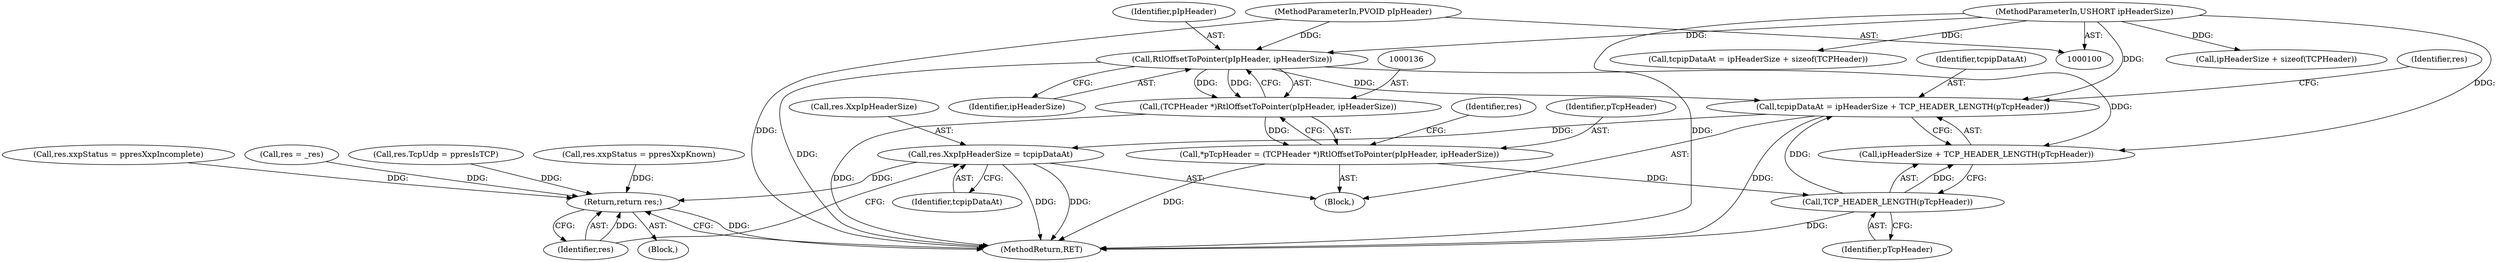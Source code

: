 digraph "0_kvm-guest-drivers-windows_fbfa4d1083ea84c5429992ca3e996d7d4fbc8238_1@integer" {
"1000145" [label="(Call,tcpipDataAt = ipHeaderSize + TCP_HEADER_LENGTH(pTcpHeader))"];
"1000137" [label="(Call,RtlOffsetToPointer(pIpHeader, ipHeaderSize))"];
"1000102" [label="(MethodParameterIn,PVOID pIpHeader)"];
"1000104" [label="(MethodParameterIn,USHORT ipHeaderSize)"];
"1000149" [label="(Call,TCP_HEADER_LENGTH(pTcpHeader))"];
"1000133" [label="(Call,*pTcpHeader = (TCPHeader *)RtlOffsetToPointer(pIpHeader, ipHeaderSize))"];
"1000135" [label="(Call,(TCPHeader *)RtlOffsetToPointer(pIpHeader, ipHeaderSize))"];
"1000151" [label="(Call,res.XxpIpHeaderSize = tcpipDataAt)"];
"1000165" [label="(Return,return res;)"];
"1000142" [label="(Identifier,res)"];
"1000149" [label="(Call,TCP_HEADER_LENGTH(pTcpHeader))"];
"1000139" [label="(Identifier,ipHeaderSize)"];
"1000111" [label="(Call,tcpipDataAt = ipHeaderSize + sizeof(TCPHeader))"];
"1000113" [label="(Call,ipHeaderSize + sizeof(TCPHeader))"];
"1000165" [label="(Return,return res;)"];
"1000105" [label="(Block,)"];
"1000167" [label="(MethodReturn,RET)"];
"1000134" [label="(Identifier,pTcpHeader)"];
"1000122" [label="(Call,res.TcpUdp = ppresIsTCP)"];
"1000155" [label="(Identifier,tcpipDataAt)"];
"1000104" [label="(MethodParameterIn,USHORT ipHeaderSize)"];
"1000140" [label="(Call,res.xxpStatus = ppresXxpKnown)"];
"1000102" [label="(MethodParameterIn,PVOID pIpHeader)"];
"1000147" [label="(Call,ipHeaderSize + TCP_HEADER_LENGTH(pTcpHeader))"];
"1000117" [label="(Call,res.xxpStatus = ppresXxpIncomplete)"];
"1000150" [label="(Identifier,pTcpHeader)"];
"1000135" [label="(Call,(TCPHeader *)RtlOffsetToPointer(pIpHeader, ipHeaderSize))"];
"1000166" [label="(Identifier,res)"];
"1000133" [label="(Call,*pTcpHeader = (TCPHeader *)RtlOffsetToPointer(pIpHeader, ipHeaderSize))"];
"1000152" [label="(Call,res.XxpIpHeaderSize)"];
"1000138" [label="(Identifier,pIpHeader)"];
"1000131" [label="(Block,)"];
"1000137" [label="(Call,RtlOffsetToPointer(pIpHeader, ipHeaderSize))"];
"1000146" [label="(Identifier,tcpipDataAt)"];
"1000108" [label="(Call,res = _res)"];
"1000153" [label="(Identifier,res)"];
"1000145" [label="(Call,tcpipDataAt = ipHeaderSize + TCP_HEADER_LENGTH(pTcpHeader))"];
"1000151" [label="(Call,res.XxpIpHeaderSize = tcpipDataAt)"];
"1000145" -> "1000131"  [label="AST: "];
"1000145" -> "1000147"  [label="CFG: "];
"1000146" -> "1000145"  [label="AST: "];
"1000147" -> "1000145"  [label="AST: "];
"1000153" -> "1000145"  [label="CFG: "];
"1000145" -> "1000167"  [label="DDG: "];
"1000137" -> "1000145"  [label="DDG: "];
"1000104" -> "1000145"  [label="DDG: "];
"1000149" -> "1000145"  [label="DDG: "];
"1000145" -> "1000151"  [label="DDG: "];
"1000137" -> "1000135"  [label="AST: "];
"1000137" -> "1000139"  [label="CFG: "];
"1000138" -> "1000137"  [label="AST: "];
"1000139" -> "1000137"  [label="AST: "];
"1000135" -> "1000137"  [label="CFG: "];
"1000137" -> "1000167"  [label="DDG: "];
"1000137" -> "1000135"  [label="DDG: "];
"1000137" -> "1000135"  [label="DDG: "];
"1000102" -> "1000137"  [label="DDG: "];
"1000104" -> "1000137"  [label="DDG: "];
"1000137" -> "1000147"  [label="DDG: "];
"1000102" -> "1000100"  [label="AST: "];
"1000102" -> "1000167"  [label="DDG: "];
"1000104" -> "1000100"  [label="AST: "];
"1000104" -> "1000167"  [label="DDG: "];
"1000104" -> "1000111"  [label="DDG: "];
"1000104" -> "1000113"  [label="DDG: "];
"1000104" -> "1000147"  [label="DDG: "];
"1000149" -> "1000147"  [label="AST: "];
"1000149" -> "1000150"  [label="CFG: "];
"1000150" -> "1000149"  [label="AST: "];
"1000147" -> "1000149"  [label="CFG: "];
"1000149" -> "1000167"  [label="DDG: "];
"1000149" -> "1000147"  [label="DDG: "];
"1000133" -> "1000149"  [label="DDG: "];
"1000133" -> "1000131"  [label="AST: "];
"1000133" -> "1000135"  [label="CFG: "];
"1000134" -> "1000133"  [label="AST: "];
"1000135" -> "1000133"  [label="AST: "];
"1000142" -> "1000133"  [label="CFG: "];
"1000133" -> "1000167"  [label="DDG: "];
"1000135" -> "1000133"  [label="DDG: "];
"1000136" -> "1000135"  [label="AST: "];
"1000135" -> "1000167"  [label="DDG: "];
"1000151" -> "1000131"  [label="AST: "];
"1000151" -> "1000155"  [label="CFG: "];
"1000152" -> "1000151"  [label="AST: "];
"1000155" -> "1000151"  [label="AST: "];
"1000166" -> "1000151"  [label="CFG: "];
"1000151" -> "1000167"  [label="DDG: "];
"1000151" -> "1000167"  [label="DDG: "];
"1000151" -> "1000165"  [label="DDG: "];
"1000165" -> "1000105"  [label="AST: "];
"1000165" -> "1000166"  [label="CFG: "];
"1000166" -> "1000165"  [label="AST: "];
"1000167" -> "1000165"  [label="CFG: "];
"1000165" -> "1000167"  [label="DDG: "];
"1000166" -> "1000165"  [label="DDG: "];
"1000117" -> "1000165"  [label="DDG: "];
"1000108" -> "1000165"  [label="DDG: "];
"1000122" -> "1000165"  [label="DDG: "];
"1000140" -> "1000165"  [label="DDG: "];
}
